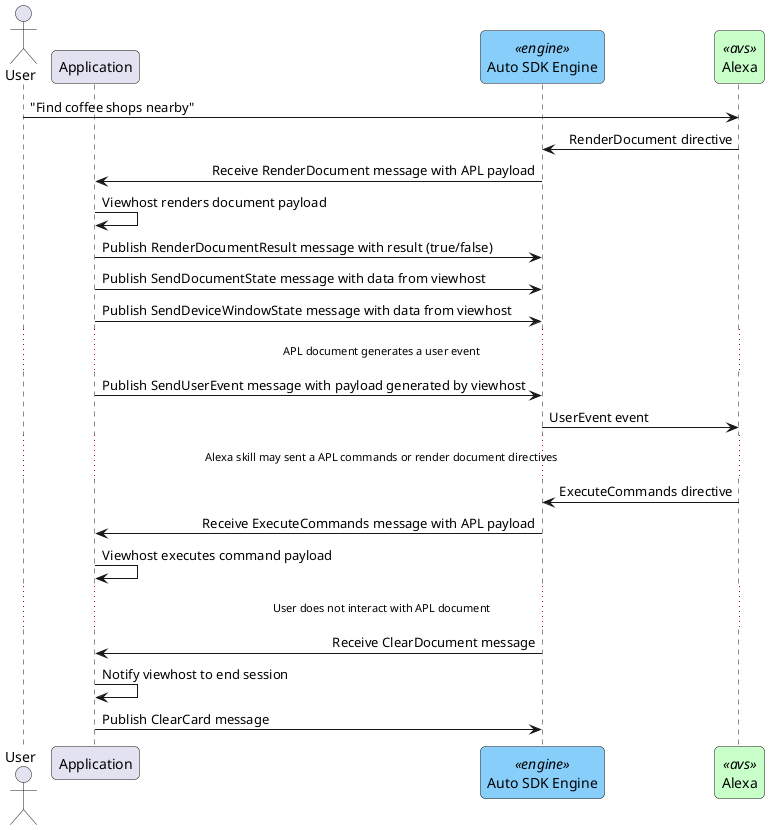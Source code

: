 @startuml

<style>
sequenceDiagram {
    .engine {
        BackgroundColor LightSkyBlue
        BorderColor CornflowerBlue
    }
    .avs {
        BackgroundColor TECHNOLOGY
        BorderColor Green
    }
}
</style>

skinparam roundcorner 10
skinparam sequenceMessageAlign direction

actor User Order 10
participant Application  order 30
participant "Auto SDK Engine"  as AutoSDK  <<engine>> order 40
participant "Alexa" as Alexa <<avs>> order 50


User -> Alexa : "Find coffee shops nearby"
Alexa -> AutoSDK : RenderDocument directive
AutoSDK -> Application : Receive RenderDocument message with APL payload
Application -> Application: Viewhost renders document payload
Application -> AutoSDK : Publish RenderDocumentResult message with result (true/false)
Application -> AutoSDK : Publish SendDocumentState message with data from viewhost
Application -> AutoSDK : Publish SendDeviceWindowState message with data from viewhost

... APL document generates a user event ...
Application -> AutoSDK : Publish SendUserEvent message with payload generated by viewhost
AutoSDK -> Alexa : UserEvent event

... Alexa skill may sent a APL commands or render document directives ...
Alexa -> AutoSDK : ExecuteCommands directive
AutoSDK -> Application : Receive ExecuteCommands message with APL payload
Application -> Application: Viewhost executes command payload

... User does not interact with APL document ...
AutoSDK -> Application: Receive ClearDocument message
Application -> Application: Notify viewhost to end session
Application -> AutoSDK: Publish ClearCard message

@enduml